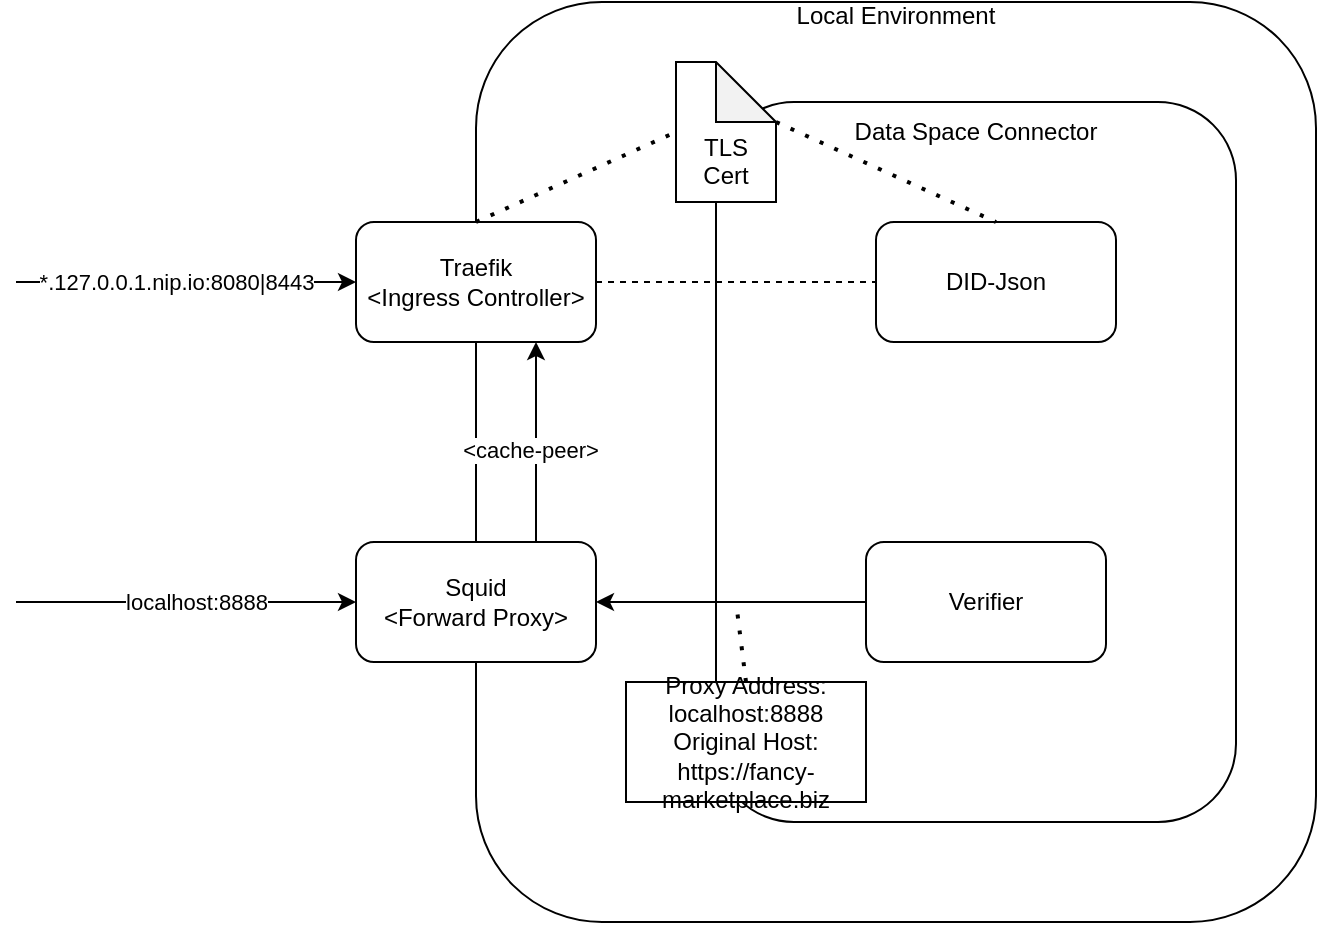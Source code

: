 <mxfile version="26.0.16">
  <diagram name="Page-1" id="-PJQHpNz6AmhKQO3830C">
    <mxGraphModel dx="2284" dy="791" grid="1" gridSize="10" guides="1" tooltips="1" connect="1" arrows="1" fold="1" page="1" pageScale="1" pageWidth="850" pageHeight="1100" math="0" shadow="0">
      <root>
        <mxCell id="0" />
        <mxCell id="1" parent="0" />
        <mxCell id="Fp-JtFzb1mkuzWWFMSBe-1" value="&lt;div&gt;Local Environment&lt;/div&gt;&lt;div&gt;&lt;br&gt;&lt;/div&gt;&lt;div&gt;&lt;br&gt;&lt;/div&gt;&lt;div&gt;&lt;br&gt;&lt;/div&gt;&lt;div&gt;&lt;br&gt;&lt;/div&gt;&lt;div&gt;&lt;br&gt;&lt;/div&gt;&lt;div&gt;&lt;br&gt;&lt;/div&gt;&lt;div&gt;&lt;br&gt;&lt;/div&gt;&lt;div&gt;&lt;br&gt;&lt;/div&gt;&lt;div&gt;&lt;br&gt;&lt;/div&gt;&lt;div&gt;&lt;br&gt;&lt;/div&gt;&lt;div&gt;&lt;br&gt;&lt;/div&gt;&lt;div&gt;&lt;br&gt;&lt;/div&gt;&lt;div&gt;&lt;br&gt;&lt;/div&gt;&lt;div&gt;&lt;br&gt;&lt;/div&gt;&lt;div&gt;&lt;br&gt;&lt;/div&gt;&lt;div&gt;&lt;br&gt;&lt;/div&gt;&lt;div&gt;&lt;br&gt;&lt;/div&gt;&lt;div&gt;&lt;br&gt;&lt;/div&gt;&lt;div&gt;&lt;br&gt;&lt;/div&gt;&lt;div&gt;&lt;br&gt;&lt;/div&gt;&lt;div&gt;&lt;br&gt;&lt;/div&gt;&lt;div&gt;&lt;br&gt;&lt;/div&gt;&lt;div&gt;&lt;br&gt;&lt;/div&gt;&lt;div&gt;&lt;br&gt;&lt;/div&gt;&lt;div&gt;&lt;br&gt;&lt;/div&gt;&lt;div&gt;&lt;br&gt;&lt;/div&gt;&lt;div&gt;&lt;br&gt;&lt;/div&gt;&lt;div&gt;&lt;br&gt;&lt;/div&gt;&lt;div&gt;&lt;br&gt;&lt;/div&gt;&lt;div&gt;&lt;br&gt;&lt;/div&gt;&lt;div&gt;&lt;br&gt;&lt;/div&gt;" style="rounded=1;whiteSpace=wrap;html=1;" vertex="1" parent="1">
          <mxGeometry x="170" y="120" width="420" height="460" as="geometry" />
        </mxCell>
        <mxCell id="Fp-JtFzb1mkuzWWFMSBe-2" value="&lt;div&gt;Traefik&lt;/div&gt;&lt;div&gt;&amp;lt;Ingress Controller&amp;gt;&lt;br&gt;&lt;/div&gt;" style="rounded=1;whiteSpace=wrap;html=1;" vertex="1" parent="1">
          <mxGeometry x="110" y="230" width="120" height="60" as="geometry" />
        </mxCell>
        <mxCell id="Fp-JtFzb1mkuzWWFMSBe-3" value="&lt;div&gt;Squid&lt;/div&gt;&lt;div&gt;&amp;lt;Forward Proxy&amp;gt;&lt;br&gt;&lt;/div&gt;" style="rounded=1;whiteSpace=wrap;html=1;" vertex="1" parent="1">
          <mxGeometry x="110" y="390" width="120" height="60" as="geometry" />
        </mxCell>
        <mxCell id="Fp-JtFzb1mkuzWWFMSBe-4" value="&lt;div&gt;Data Space Connector&lt;/div&gt;&lt;div&gt;&lt;br&gt;&lt;/div&gt;&lt;div&gt;&lt;br&gt;&lt;/div&gt;&lt;div&gt;&lt;br&gt;&lt;/div&gt;&lt;div&gt;&lt;br&gt;&lt;/div&gt;&lt;div&gt;&lt;br&gt;&lt;/div&gt;&lt;div&gt;&lt;br&gt;&lt;/div&gt;&lt;div&gt;&lt;br&gt;&lt;/div&gt;&lt;div&gt;&lt;br&gt;&lt;/div&gt;&lt;div&gt;&lt;br&gt;&lt;/div&gt;&lt;div&gt;&lt;br&gt;&lt;/div&gt;&lt;div&gt;&lt;br&gt;&lt;/div&gt;&lt;div&gt;&lt;br&gt;&lt;/div&gt;&lt;div&gt;&lt;br&gt;&lt;/div&gt;&lt;div&gt;&lt;br&gt;&lt;/div&gt;&lt;div&gt;&lt;br&gt;&lt;/div&gt;&lt;div&gt;&lt;br&gt;&lt;/div&gt;&lt;div&gt;&lt;br&gt;&lt;/div&gt;&lt;div&gt;&lt;br&gt;&lt;/div&gt;&lt;div&gt;&lt;br&gt;&lt;/div&gt;&lt;div&gt;&lt;br&gt;&lt;/div&gt;&lt;div&gt;&lt;br&gt;&lt;/div&gt;&lt;div&gt;&lt;br&gt;&lt;/div&gt;&lt;div&gt;&lt;br&gt;&lt;/div&gt;" style="rounded=1;whiteSpace=wrap;html=1;" vertex="1" parent="1">
          <mxGeometry x="290" y="170" width="260" height="360" as="geometry" />
        </mxCell>
        <mxCell id="Fp-JtFzb1mkuzWWFMSBe-5" value="DID-Json" style="rounded=1;whiteSpace=wrap;html=1;" vertex="1" parent="1">
          <mxGeometry x="370" y="230" width="120" height="60" as="geometry" />
        </mxCell>
        <mxCell id="Fp-JtFzb1mkuzWWFMSBe-6" value="" style="endArrow=none;dashed=1;html=1;rounded=0;entryX=0;entryY=0.5;entryDx=0;entryDy=0;exitX=1;exitY=0.5;exitDx=0;exitDy=0;" edge="1" parent="1" source="Fp-JtFzb1mkuzWWFMSBe-2" target="Fp-JtFzb1mkuzWWFMSBe-5">
          <mxGeometry width="50" height="50" relative="1" as="geometry">
            <mxPoint x="-80" y="330" as="sourcePoint" />
            <mxPoint x="-30" y="280" as="targetPoint" />
          </mxGeometry>
        </mxCell>
        <mxCell id="Fp-JtFzb1mkuzWWFMSBe-8" value="&lt;div&gt;&lt;br&gt;&lt;/div&gt;&lt;div&gt;&lt;br&gt;&lt;/div&gt;&lt;div&gt;TLS &lt;br&gt;&lt;/div&gt;&lt;div&gt;Cert&lt;br&gt;&lt;/div&gt;" style="shape=note;whiteSpace=wrap;html=1;backgroundOutline=1;darkOpacity=0.05;" vertex="1" parent="1">
          <mxGeometry x="270" y="150" width="50" height="70" as="geometry" />
        </mxCell>
        <mxCell id="Fp-JtFzb1mkuzWWFMSBe-9" value="" style="endArrow=none;dashed=1;html=1;dashPattern=1 3;strokeWidth=2;rounded=0;entryX=0;entryY=0.5;entryDx=0;entryDy=0;entryPerimeter=0;exitX=0.5;exitY=0;exitDx=0;exitDy=0;" edge="1" parent="1" source="Fp-JtFzb1mkuzWWFMSBe-2" target="Fp-JtFzb1mkuzWWFMSBe-8">
          <mxGeometry width="50" height="50" relative="1" as="geometry">
            <mxPoint x="-10" y="240" as="sourcePoint" />
            <mxPoint x="40" y="190" as="targetPoint" />
          </mxGeometry>
        </mxCell>
        <mxCell id="Fp-JtFzb1mkuzWWFMSBe-10" value="" style="endArrow=none;dashed=1;html=1;dashPattern=1 3;strokeWidth=2;rounded=0;entryX=0.5;entryY=0;entryDx=0;entryDy=0;exitX=0;exitY=0;exitDx=50;exitDy=30;exitPerimeter=0;" edge="1" parent="1" source="Fp-JtFzb1mkuzWWFMSBe-8" target="Fp-JtFzb1mkuzWWFMSBe-5">
          <mxGeometry width="50" height="50" relative="1" as="geometry">
            <mxPoint x="30" y="170" as="sourcePoint" />
            <mxPoint x="80" y="120" as="targetPoint" />
          </mxGeometry>
        </mxCell>
        <mxCell id="Fp-JtFzb1mkuzWWFMSBe-11" value="" style="endArrow=classic;html=1;rounded=0;entryX=0;entryY=0.5;entryDx=0;entryDy=0;" edge="1" parent="1" target="Fp-JtFzb1mkuzWWFMSBe-2">
          <mxGeometry width="50" height="50" relative="1" as="geometry">
            <mxPoint x="-60" y="260" as="sourcePoint" />
            <mxPoint x="-60" y="240" as="targetPoint" />
          </mxGeometry>
        </mxCell>
        <mxCell id="Fp-JtFzb1mkuzWWFMSBe-12" value="*.127.0.0.1.nip.io:8080|8443" style="edgeLabel;html=1;align=center;verticalAlign=middle;resizable=0;points=[];" vertex="1" connectable="0" parent="Fp-JtFzb1mkuzWWFMSBe-11">
          <mxGeometry x="-0.339" y="-2" relative="1" as="geometry">
            <mxPoint x="24" y="-2" as="offset" />
          </mxGeometry>
        </mxCell>
        <mxCell id="Fp-JtFzb1mkuzWWFMSBe-15" value="" style="endArrow=classic;html=1;rounded=0;entryX=0.75;entryY=1;entryDx=0;entryDy=0;exitX=0.75;exitY=0;exitDx=0;exitDy=0;" edge="1" parent="1" source="Fp-JtFzb1mkuzWWFMSBe-3" target="Fp-JtFzb1mkuzWWFMSBe-2">
          <mxGeometry width="50" height="50" relative="1" as="geometry">
            <mxPoint x="-60" y="380" as="sourcePoint" />
            <mxPoint x="-10" y="330" as="targetPoint" />
          </mxGeometry>
        </mxCell>
        <mxCell id="Fp-JtFzb1mkuzWWFMSBe-16" value="&amp;lt;cache-peer&amp;gt;" style="edgeLabel;html=1;align=center;verticalAlign=middle;resizable=0;points=[];" vertex="1" connectable="0" parent="Fp-JtFzb1mkuzWWFMSBe-15">
          <mxGeometry x="-0.08" y="3" relative="1" as="geometry">
            <mxPoint as="offset" />
          </mxGeometry>
        </mxCell>
        <mxCell id="Fp-JtFzb1mkuzWWFMSBe-17" value="" style="endArrow=classic;html=1;rounded=0;entryX=0;entryY=0.5;entryDx=0;entryDy=0;" edge="1" parent="1" target="Fp-JtFzb1mkuzWWFMSBe-3">
          <mxGeometry width="50" height="50" relative="1" as="geometry">
            <mxPoint x="-60" y="420" as="sourcePoint" />
            <mxPoint x="-160" y="400" as="targetPoint" />
          </mxGeometry>
        </mxCell>
        <mxCell id="Fp-JtFzb1mkuzWWFMSBe-18" value="localhost:8888" style="edgeLabel;html=1;align=center;verticalAlign=middle;resizable=0;points=[];" vertex="1" connectable="0" parent="Fp-JtFzb1mkuzWWFMSBe-17">
          <mxGeometry x="-0.212" y="-2" relative="1" as="geometry">
            <mxPoint x="23" y="-2" as="offset" />
          </mxGeometry>
        </mxCell>
        <mxCell id="Fp-JtFzb1mkuzWWFMSBe-19" value="Verifier" style="rounded=1;whiteSpace=wrap;html=1;" vertex="1" parent="1">
          <mxGeometry x="365" y="390" width="120" height="60" as="geometry" />
        </mxCell>
        <mxCell id="Fp-JtFzb1mkuzWWFMSBe-20" value="" style="endArrow=classic;html=1;rounded=0;entryX=1;entryY=0.5;entryDx=0;entryDy=0;exitX=0;exitY=0.5;exitDx=0;exitDy=0;" edge="1" parent="1" source="Fp-JtFzb1mkuzWWFMSBe-19" target="Fp-JtFzb1mkuzWWFMSBe-3">
          <mxGeometry width="50" height="50" relative="1" as="geometry">
            <mxPoint x="400" y="440" as="sourcePoint" />
            <mxPoint x="450" y="390" as="targetPoint" />
          </mxGeometry>
        </mxCell>
        <mxCell id="Fp-JtFzb1mkuzWWFMSBe-22" value="&lt;div&gt;Proxy Address: localhost:8888&lt;/div&gt;Original Host: https://fancy-marketplace.biz" style="rounded=0;whiteSpace=wrap;html=1;" vertex="1" parent="1">
          <mxGeometry x="245" y="460" width="120" height="60" as="geometry" />
        </mxCell>
        <mxCell id="Fp-JtFzb1mkuzWWFMSBe-23" value="" style="endArrow=none;dashed=1;html=1;dashPattern=1 3;strokeWidth=2;rounded=0;exitX=0.5;exitY=0;exitDx=0;exitDy=0;" edge="1" parent="1" source="Fp-JtFzb1mkuzWWFMSBe-22">
          <mxGeometry width="50" height="50" relative="1" as="geometry">
            <mxPoint x="-50" y="510" as="sourcePoint" />
            <mxPoint x="300" y="420" as="targetPoint" />
          </mxGeometry>
        </mxCell>
      </root>
    </mxGraphModel>
  </diagram>
</mxfile>
